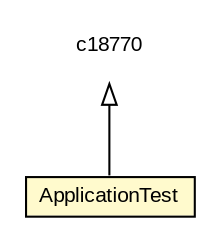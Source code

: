 #!/usr/local/bin/dot
#
# Class diagram 
# Generated by UMLGraph version R5_6-24-gf6e263 (http://www.umlgraph.org/)
#

digraph G {
	edge [fontname="arial",fontsize=10,labelfontname="arial",labelfontsize=10];
	node [fontname="arial",fontsize=10,shape=plaintext];
	nodesep=0.25;
	ranksep=0.5;
	// org.osmdroid.forge.app.ApplicationTest
	c18701 [label=<<table title="org.osmdroid.forge.app.ApplicationTest" border="0" cellborder="1" cellspacing="0" cellpadding="2" port="p" bgcolor="lemonChiffon" href="./ApplicationTest.html">
		<tr><td><table border="0" cellspacing="0" cellpadding="1">
<tr><td align="center" balign="center"> ApplicationTest </td></tr>
		</table></td></tr>
		</table>>, URL="./ApplicationTest.html", fontname="arial", fontcolor="black", fontsize=10.0];
	//org.osmdroid.forge.app.ApplicationTest extends <any>
	c18770:p -> c18701:p [dir=back,arrowtail=empty];
}

